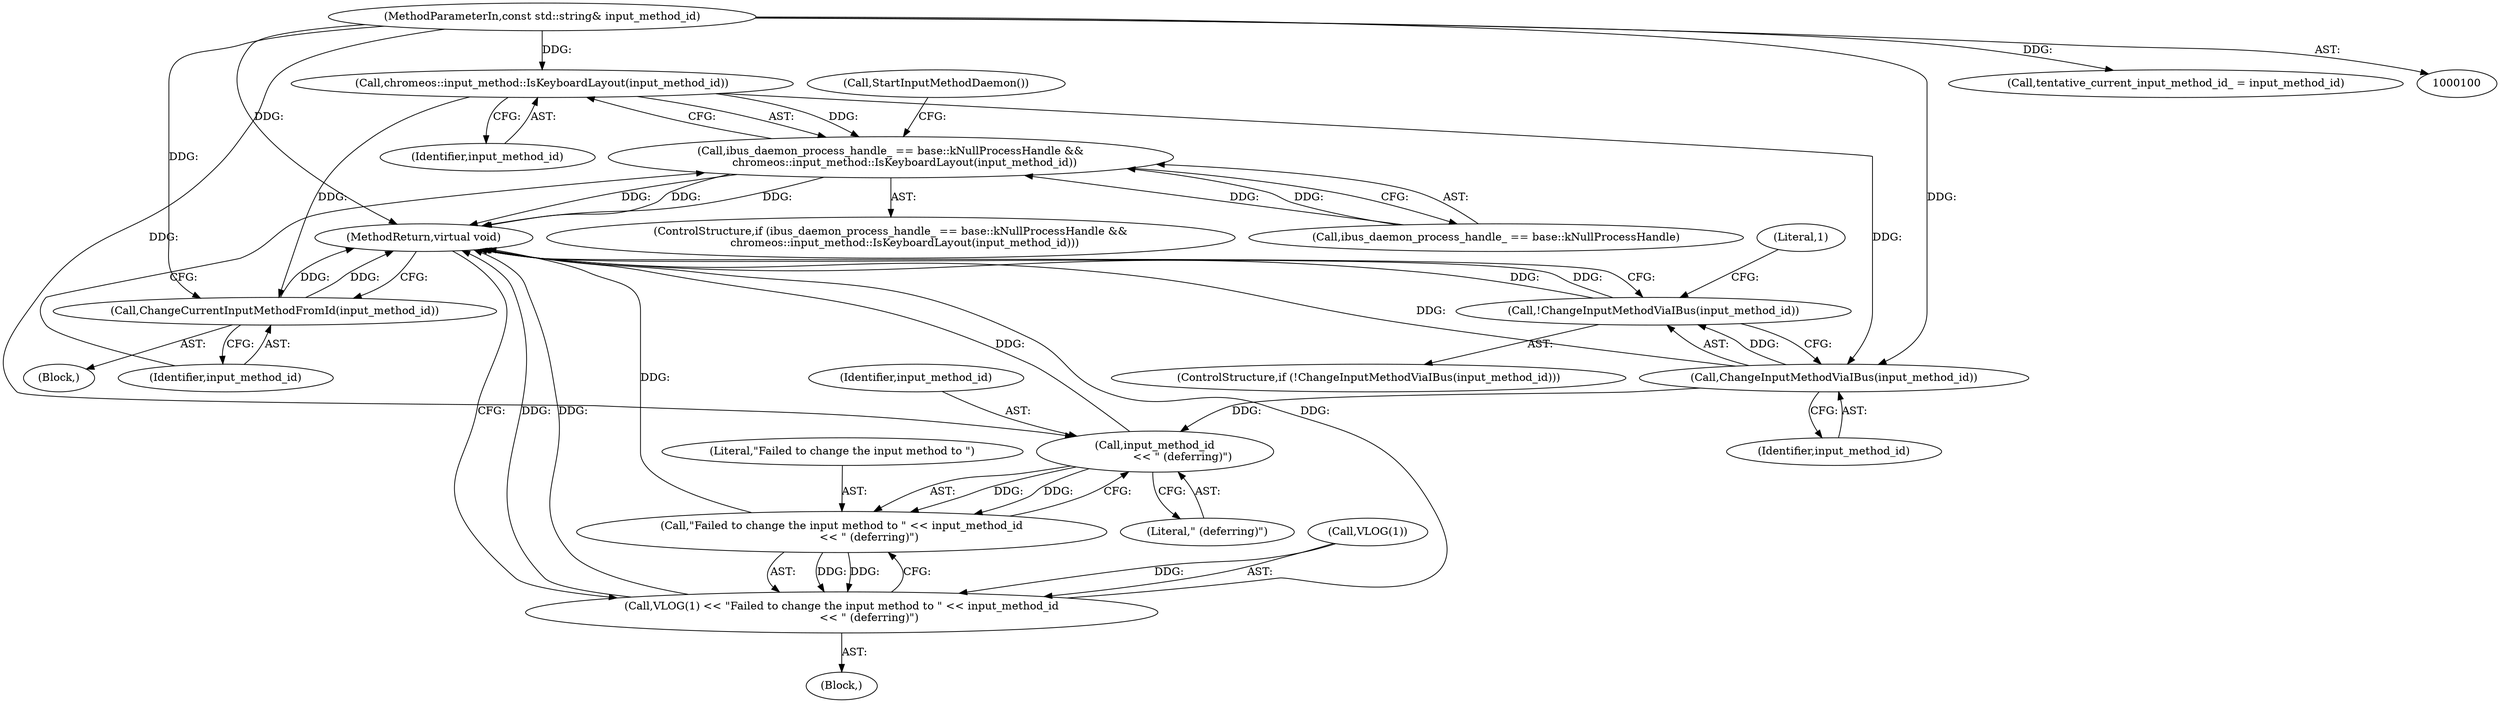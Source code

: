 digraph "1_Chrome_dc7b094a338c6c521f918f478e993f0f74bbea0d_4@del" {
"1000111" [label="(Call,chromeos::input_method::IsKeyboardLayout(input_method_id))"];
"1000101" [label="(MethodParameterIn,const std::string& input_method_id)"];
"1000107" [label="(Call,ibus_daemon_process_handle_ == base::kNullProcessHandle &&\n        chromeos::input_method::IsKeyboardLayout(input_method_id))"];
"1000114" [label="(Call,ChangeCurrentInputMethodFromId(input_method_id))"];
"1000121" [label="(Call,ChangeInputMethodViaIBus(input_method_id))"];
"1000120" [label="(Call,!ChangeInputMethodViaIBus(input_method_id))"];
"1000129" [label="(Call,input_method_id\n                << \" (deferring)\")"];
"1000127" [label="(Call,\"Failed to change the input method to \" << input_method_id\n                << \" (deferring)\")"];
"1000124" [label="(Call,VLOG(1) << \"Failed to change the input method to \" << input_method_id\n                << \" (deferring)\")"];
"1000127" [label="(Call,\"Failed to change the input method to \" << input_method_id\n                << \" (deferring)\")"];
"1000126" [label="(Literal,1)"];
"1000103" [label="(Call,tentative_current_input_method_id_ = input_method_id)"];
"1000113" [label="(Block,)"];
"1000124" [label="(Call,VLOG(1) << \"Failed to change the input method to \" << input_method_id\n                << \" (deferring)\")"];
"1000129" [label="(Call,input_method_id\n                << \" (deferring)\")"];
"1000125" [label="(Call,VLOG(1))"];
"1000111" [label="(Call,chromeos::input_method::IsKeyboardLayout(input_method_id))"];
"1000115" [label="(Identifier,input_method_id)"];
"1000107" [label="(Call,ibus_daemon_process_handle_ == base::kNullProcessHandle &&\n        chromeos::input_method::IsKeyboardLayout(input_method_id))"];
"1000106" [label="(ControlStructure,if (ibus_daemon_process_handle_ == base::kNullProcessHandle &&\n        chromeos::input_method::IsKeyboardLayout(input_method_id)))"];
"1000132" [label="(MethodReturn,virtual void)"];
"1000108" [label="(Call,ibus_daemon_process_handle_ == base::kNullProcessHandle)"];
"1000119" [label="(ControlStructure,if (!ChangeInputMethodViaIBus(input_method_id)))"];
"1000122" [label="(Identifier,input_method_id)"];
"1000121" [label="(Call,ChangeInputMethodViaIBus(input_method_id))"];
"1000101" [label="(MethodParameterIn,const std::string& input_method_id)"];
"1000120" [label="(Call,!ChangeInputMethodViaIBus(input_method_id))"];
"1000131" [label="(Literal,\" (deferring)\")"];
"1000118" [label="(Call,StartInputMethodDaemon())"];
"1000114" [label="(Call,ChangeCurrentInputMethodFromId(input_method_id))"];
"1000123" [label="(Block,)"];
"1000128" [label="(Literal,\"Failed to change the input method to \")"];
"1000112" [label="(Identifier,input_method_id)"];
"1000130" [label="(Identifier,input_method_id)"];
"1000111" -> "1000107"  [label="AST: "];
"1000111" -> "1000112"  [label="CFG: "];
"1000112" -> "1000111"  [label="AST: "];
"1000107" -> "1000111"  [label="CFG: "];
"1000111" -> "1000107"  [label="DDG: "];
"1000101" -> "1000111"  [label="DDG: "];
"1000111" -> "1000114"  [label="DDG: "];
"1000111" -> "1000121"  [label="DDG: "];
"1000101" -> "1000100"  [label="AST: "];
"1000101" -> "1000132"  [label="DDG: "];
"1000101" -> "1000103"  [label="DDG: "];
"1000101" -> "1000114"  [label="DDG: "];
"1000101" -> "1000121"  [label="DDG: "];
"1000101" -> "1000129"  [label="DDG: "];
"1000107" -> "1000106"  [label="AST: "];
"1000107" -> "1000108"  [label="CFG: "];
"1000108" -> "1000107"  [label="AST: "];
"1000115" -> "1000107"  [label="CFG: "];
"1000118" -> "1000107"  [label="CFG: "];
"1000107" -> "1000132"  [label="DDG: "];
"1000107" -> "1000132"  [label="DDG: "];
"1000107" -> "1000132"  [label="DDG: "];
"1000108" -> "1000107"  [label="DDG: "];
"1000108" -> "1000107"  [label="DDG: "];
"1000114" -> "1000113"  [label="AST: "];
"1000114" -> "1000115"  [label="CFG: "];
"1000115" -> "1000114"  [label="AST: "];
"1000132" -> "1000114"  [label="CFG: "];
"1000114" -> "1000132"  [label="DDG: "];
"1000114" -> "1000132"  [label="DDG: "];
"1000121" -> "1000120"  [label="AST: "];
"1000121" -> "1000122"  [label="CFG: "];
"1000122" -> "1000121"  [label="AST: "];
"1000120" -> "1000121"  [label="CFG: "];
"1000121" -> "1000132"  [label="DDG: "];
"1000121" -> "1000120"  [label="DDG: "];
"1000121" -> "1000129"  [label="DDG: "];
"1000120" -> "1000119"  [label="AST: "];
"1000126" -> "1000120"  [label="CFG: "];
"1000132" -> "1000120"  [label="CFG: "];
"1000120" -> "1000132"  [label="DDG: "];
"1000120" -> "1000132"  [label="DDG: "];
"1000129" -> "1000127"  [label="AST: "];
"1000129" -> "1000131"  [label="CFG: "];
"1000130" -> "1000129"  [label="AST: "];
"1000131" -> "1000129"  [label="AST: "];
"1000127" -> "1000129"  [label="CFG: "];
"1000129" -> "1000132"  [label="DDG: "];
"1000129" -> "1000127"  [label="DDG: "];
"1000129" -> "1000127"  [label="DDG: "];
"1000127" -> "1000124"  [label="AST: "];
"1000128" -> "1000127"  [label="AST: "];
"1000124" -> "1000127"  [label="CFG: "];
"1000127" -> "1000132"  [label="DDG: "];
"1000127" -> "1000124"  [label="DDG: "];
"1000127" -> "1000124"  [label="DDG: "];
"1000124" -> "1000123"  [label="AST: "];
"1000125" -> "1000124"  [label="AST: "];
"1000132" -> "1000124"  [label="CFG: "];
"1000124" -> "1000132"  [label="DDG: "];
"1000124" -> "1000132"  [label="DDG: "];
"1000124" -> "1000132"  [label="DDG: "];
"1000125" -> "1000124"  [label="DDG: "];
}
